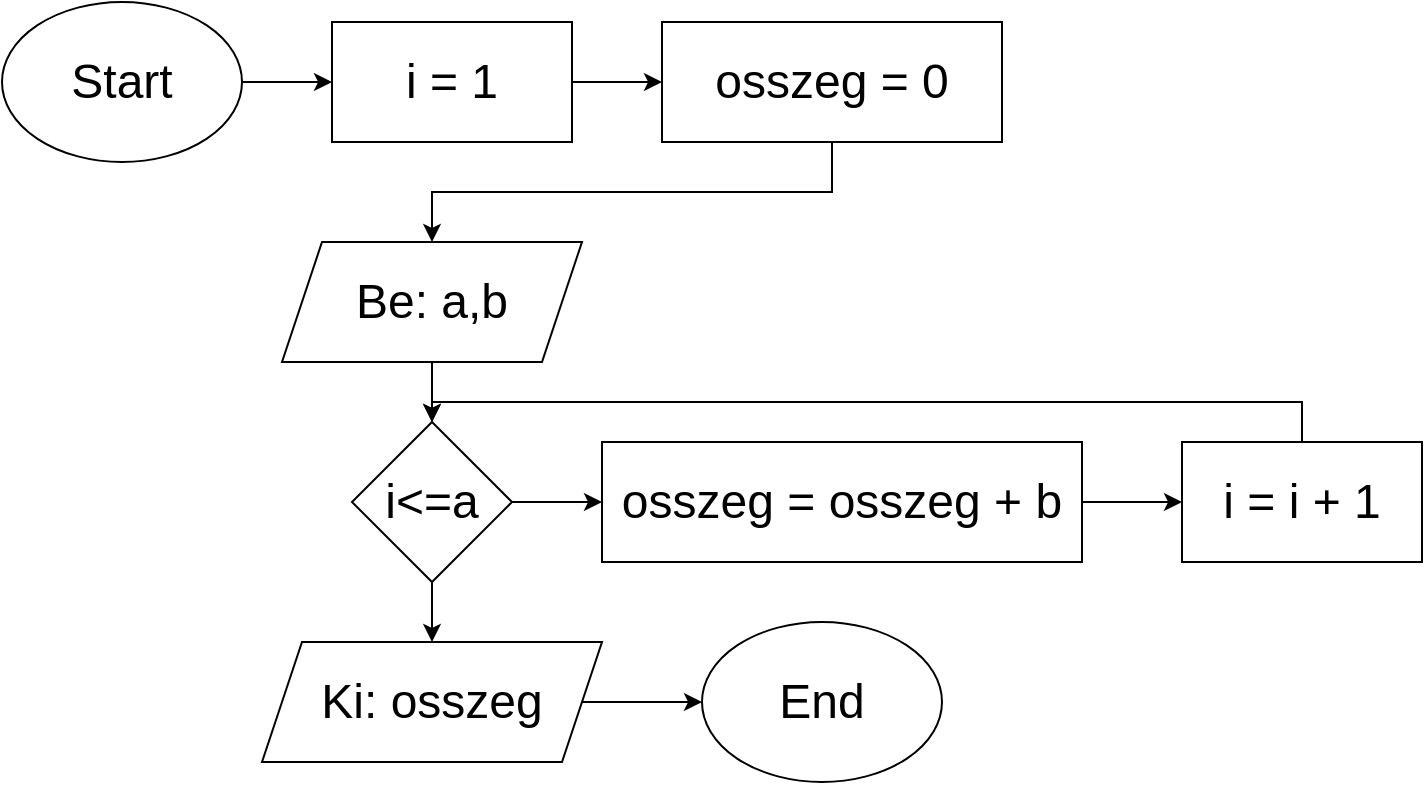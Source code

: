 <mxfile version="21.7.2" type="device">
  <diagram name="1 oldal" id="7WF8GKdl5s7i6dW5tGuo">
    <mxGraphModel dx="851" dy="377" grid="1" gridSize="10" guides="1" tooltips="1" connect="1" arrows="1" fold="1" page="1" pageScale="1" pageWidth="827" pageHeight="1169" math="0" shadow="0">
      <root>
        <mxCell id="0" />
        <mxCell id="1" parent="0" />
        <mxCell id="Ir8yGI0CGF4Tz35kaByy-16" style="edgeStyle=orthogonalEdgeStyle;rounded=0;orthogonalLoop=1;jettySize=auto;html=1;exitX=1;exitY=0.5;exitDx=0;exitDy=0;entryX=0;entryY=0.5;entryDx=0;entryDy=0;" edge="1" parent="1" source="Ir8yGI0CGF4Tz35kaByy-1" target="Ir8yGI0CGF4Tz35kaByy-15">
          <mxGeometry relative="1" as="geometry" />
        </mxCell>
        <mxCell id="Ir8yGI0CGF4Tz35kaByy-1" value="&lt;font style=&quot;font-size: 24px;&quot;&gt;Start&lt;/font&gt;" style="ellipse;whiteSpace=wrap;html=1;" vertex="1" parent="1">
          <mxGeometry x="100" y="120" width="120" height="80" as="geometry" />
        </mxCell>
        <mxCell id="Ir8yGI0CGF4Tz35kaByy-20" style="edgeStyle=orthogonalEdgeStyle;rounded=0;orthogonalLoop=1;jettySize=auto;html=1;exitX=1;exitY=0.5;exitDx=0;exitDy=0;entryX=0;entryY=0.5;entryDx=0;entryDy=0;" edge="1" parent="1" source="Ir8yGI0CGF4Tz35kaByy-3" target="Ir8yGI0CGF4Tz35kaByy-8">
          <mxGeometry relative="1" as="geometry" />
        </mxCell>
        <mxCell id="Ir8yGI0CGF4Tz35kaByy-23" style="edgeStyle=orthogonalEdgeStyle;rounded=0;orthogonalLoop=1;jettySize=auto;html=1;exitX=0.5;exitY=1;exitDx=0;exitDy=0;entryX=0.5;entryY=0;entryDx=0;entryDy=0;" edge="1" parent="1" source="Ir8yGI0CGF4Tz35kaByy-3" target="Ir8yGI0CGF4Tz35kaByy-11">
          <mxGeometry relative="1" as="geometry" />
        </mxCell>
        <mxCell id="Ir8yGI0CGF4Tz35kaByy-3" value="&lt;font style=&quot;font-size: 24px;&quot;&gt;i&amp;lt;=a&lt;/font&gt;" style="rhombus;whiteSpace=wrap;html=1;" vertex="1" parent="1">
          <mxGeometry x="275" y="330" width="80" height="80" as="geometry" />
        </mxCell>
        <mxCell id="Ir8yGI0CGF4Tz35kaByy-19" style="edgeStyle=orthogonalEdgeStyle;rounded=0;orthogonalLoop=1;jettySize=auto;html=1;exitX=0.5;exitY=1;exitDx=0;exitDy=0;entryX=0.5;entryY=0;entryDx=0;entryDy=0;" edge="1" parent="1" source="Ir8yGI0CGF4Tz35kaByy-4" target="Ir8yGI0CGF4Tz35kaByy-3">
          <mxGeometry relative="1" as="geometry" />
        </mxCell>
        <mxCell id="Ir8yGI0CGF4Tz35kaByy-4" value="&lt;font style=&quot;font-size: 24px;&quot;&gt;Be: a,b&lt;/font&gt;" style="shape=parallelogram;perimeter=parallelogramPerimeter;whiteSpace=wrap;html=1;fixedSize=1;" vertex="1" parent="1">
          <mxGeometry x="240" y="240" width="150" height="60" as="geometry" />
        </mxCell>
        <mxCell id="Ir8yGI0CGF4Tz35kaByy-25" style="edgeStyle=orthogonalEdgeStyle;rounded=0;orthogonalLoop=1;jettySize=auto;html=1;exitX=1;exitY=0.5;exitDx=0;exitDy=0;entryX=0;entryY=0.5;entryDx=0;entryDy=0;" edge="1" parent="1" source="Ir8yGI0CGF4Tz35kaByy-8" target="Ir8yGI0CGF4Tz35kaByy-9">
          <mxGeometry relative="1" as="geometry" />
        </mxCell>
        <mxCell id="Ir8yGI0CGF4Tz35kaByy-8" value="&lt;font style=&quot;font-size: 24px;&quot;&gt;osszeg = osszeg + b&lt;/font&gt;" style="rounded=0;whiteSpace=wrap;html=1;" vertex="1" parent="1">
          <mxGeometry x="400" y="340" width="240" height="60" as="geometry" />
        </mxCell>
        <mxCell id="Ir8yGI0CGF4Tz35kaByy-26" style="edgeStyle=orthogonalEdgeStyle;rounded=0;orthogonalLoop=1;jettySize=auto;html=1;exitX=0.5;exitY=0;exitDx=0;exitDy=0;entryX=0.5;entryY=0;entryDx=0;entryDy=0;" edge="1" parent="1" source="Ir8yGI0CGF4Tz35kaByy-9" target="Ir8yGI0CGF4Tz35kaByy-3">
          <mxGeometry relative="1" as="geometry" />
        </mxCell>
        <mxCell id="Ir8yGI0CGF4Tz35kaByy-9" value="&lt;font style=&quot;font-size: 24px;&quot;&gt;i = i + 1&lt;/font&gt;" style="rounded=0;whiteSpace=wrap;html=1;" vertex="1" parent="1">
          <mxGeometry x="690" y="340" width="120" height="60" as="geometry" />
        </mxCell>
        <mxCell id="Ir8yGI0CGF4Tz35kaByy-24" style="edgeStyle=orthogonalEdgeStyle;rounded=0;orthogonalLoop=1;jettySize=auto;html=1;exitX=1;exitY=0.5;exitDx=0;exitDy=0;entryX=0;entryY=0.5;entryDx=0;entryDy=0;" edge="1" parent="1" source="Ir8yGI0CGF4Tz35kaByy-11" target="Ir8yGI0CGF4Tz35kaByy-12">
          <mxGeometry relative="1" as="geometry" />
        </mxCell>
        <mxCell id="Ir8yGI0CGF4Tz35kaByy-11" value="&lt;font style=&quot;font-size: 24px;&quot;&gt;Ki: osszeg&lt;/font&gt;" style="shape=parallelogram;perimeter=parallelogramPerimeter;whiteSpace=wrap;html=1;fixedSize=1;" vertex="1" parent="1">
          <mxGeometry x="230" y="440" width="170" height="60" as="geometry" />
        </mxCell>
        <mxCell id="Ir8yGI0CGF4Tz35kaByy-12" value="&lt;font style=&quot;font-size: 24px;&quot;&gt;End&lt;/font&gt;" style="ellipse;whiteSpace=wrap;html=1;" vertex="1" parent="1">
          <mxGeometry x="450" y="430" width="120" height="80" as="geometry" />
        </mxCell>
        <mxCell id="Ir8yGI0CGF4Tz35kaByy-18" style="edgeStyle=orthogonalEdgeStyle;rounded=0;orthogonalLoop=1;jettySize=auto;html=1;exitX=0.5;exitY=1;exitDx=0;exitDy=0;entryX=0.5;entryY=0;entryDx=0;entryDy=0;" edge="1" parent="1" source="Ir8yGI0CGF4Tz35kaByy-13" target="Ir8yGI0CGF4Tz35kaByy-4">
          <mxGeometry relative="1" as="geometry" />
        </mxCell>
        <mxCell id="Ir8yGI0CGF4Tz35kaByy-13" value="&lt;font style=&quot;font-size: 24px;&quot;&gt;osszeg = 0&lt;/font&gt;" style="rounded=0;whiteSpace=wrap;html=1;" vertex="1" parent="1">
          <mxGeometry x="430" y="130" width="170" height="60" as="geometry" />
        </mxCell>
        <mxCell id="Ir8yGI0CGF4Tz35kaByy-17" style="edgeStyle=orthogonalEdgeStyle;rounded=0;orthogonalLoop=1;jettySize=auto;html=1;exitX=1;exitY=0.5;exitDx=0;exitDy=0;entryX=0;entryY=0.5;entryDx=0;entryDy=0;" edge="1" parent="1" source="Ir8yGI0CGF4Tz35kaByy-15" target="Ir8yGI0CGF4Tz35kaByy-13">
          <mxGeometry relative="1" as="geometry" />
        </mxCell>
        <mxCell id="Ir8yGI0CGF4Tz35kaByy-15" value="&lt;font style=&quot;font-size: 24px;&quot;&gt;i = 1&lt;/font&gt;" style="rounded=0;whiteSpace=wrap;html=1;" vertex="1" parent="1">
          <mxGeometry x="265" y="130" width="120" height="60" as="geometry" />
        </mxCell>
      </root>
    </mxGraphModel>
  </diagram>
</mxfile>
